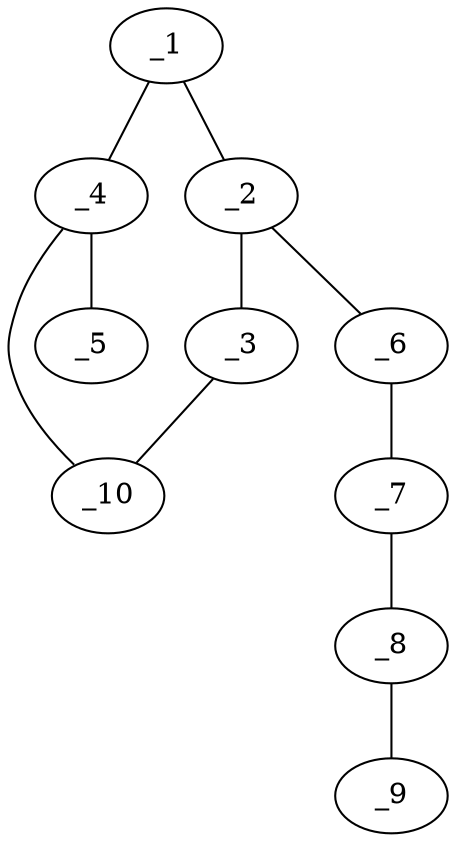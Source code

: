 graph molid688342 {
	_1	 [charge=0,
		chem=1,
		symbol="C  ",
		x="2.2788",
		y="-0.9139"];
	_2	 [charge=0,
		chem=1,
		symbol="C  ",
		x="3.0878",
		y="-0.3261"];
	_1 -- _2	 [valence=1];
	_4	 [charge=0,
		chem=1,
		symbol="C  ",
		x="2.5878",
		y="-1.8649"];
	_1 -- _4	 [valence=1];
	_3	 [charge=0,
		chem=4,
		symbol="N  ",
		x="3.8968",
		y="-0.9139"];
	_2 -- _3	 [valence=2];
	_6	 [charge=0,
		chem=1,
		symbol="C  ",
		x="3.0878",
		y="0.6739"];
	_2 -- _6	 [valence=1];
	_10	 [charge=0,
		chem=4,
		symbol="N  ",
		x="3.5878",
		y="-1.8649"];
	_3 -- _10	 [valence=1];
	_5	 [charge=0,
		chem=2,
		symbol="O  ",
		x=2,
		y="-2.6739"];
	_4 -- _5	 [valence=2];
	_4 -- _10	 [valence=1];
	_7	 [charge=0,
		chem=1,
		symbol="C  ",
		x="3.9538",
		y="1.1739"];
	_6 -- _7	 [valence=1];
	_8	 [charge=0,
		chem=1,
		symbol="C  ",
		x="3.9538",
		y="2.1739"];
	_7 -- _8	 [valence=1];
	_9	 [charge=0,
		chem=1,
		symbol="C  ",
		x="4.8199",
		y="2.6739"];
	_8 -- _9	 [valence=1];
}
